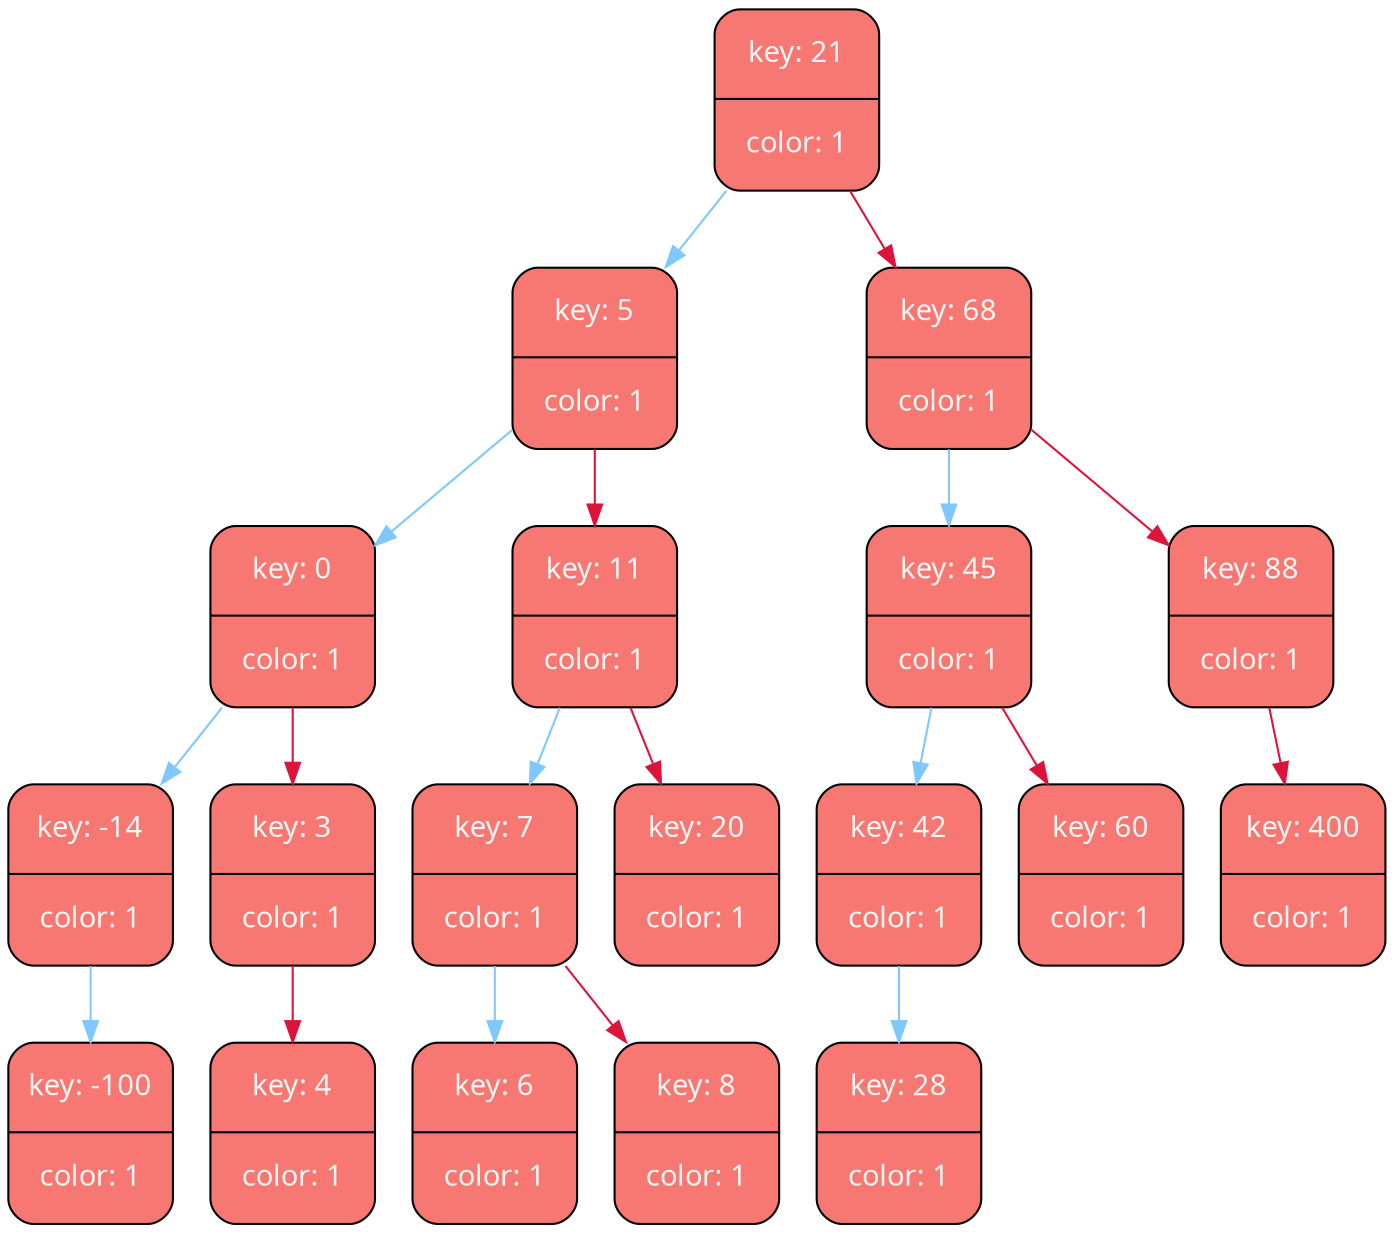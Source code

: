 digraph   
{
rankdir = ""
splines = "true"

node0x142705e30 [shape      = "Mrecord", width = 1.1, height = 1.21,  fillcolor   = "#F77772", style = "filled", fontcolor= " #FAF6F4", fontname = "Calibri", color = "1", label = "{key: 21| color: 1}"]
node0x142705e30 -> node0x142705d00 [color = "#7FC7FF", style = "", constraint = true, fillcolor = "#7FC7FF",   fontcolor = "", fontname = "Calibri", label = ""];
node0x142705d00 [shape      = "Mrecord", width = 1.1, height = 1.21,  fillcolor   = "#F77772", style = "filled", fontcolor= " #FAF6F4", fontname = "Calibri", color = "1", label = "{key: 5| color: 1}"]
node0x142705d00 -> node0x142705e90 [color = "#7FC7FF", style = "", constraint = true, fillcolor = "#7FC7FF",   fontcolor = "", fontname = "Calibri", label = ""];
node0x142705e90 [shape      = "Mrecord", width = 1.1, height = 1.21,  fillcolor   = "#F77772", style = "filled", fontcolor= " #FAF6F4", fontname = "Calibri", color = "1", label = "{key: 0| color: 1}"]
node0x142705e90 -> node0x142705e60 [color = "#7FC7FF", style = "", constraint = true, fillcolor = "#7FC7FF",   fontcolor = "", fontname = "Calibri", label = ""];
node0x142705e60 [shape      = "Mrecord", width = 1.1, height = 1.21,  fillcolor   = "#F77772", style = "filled", fontcolor= " #FAF6F4", fontname = "Calibri", color = "1", label = "{key: -14| color: 1}"]
node0x142705e60 -> node0x142705f80 [color = "#7FC7FF", style = "", constraint = true, fillcolor = "#7FC7FF",   fontcolor = "", fontname = "Calibri", label = ""];
node0x142705f80 [shape      = "Mrecord", width = 1.1, height = 1.21,  fillcolor   = "#F77772", style = "filled", fontcolor= " #FAF6F4", fontname = "Calibri", color = "1", label = "{key: -100| color: 1}"]
node0x142705e90 -> node0x142705ec0 [color = "#DC143C", style = "", constraint = true, fillcolor = "#DC143C",   fontcolor = "", fontname = "Calibri", label = ""];
node0x142705ec0 [shape      = "Mrecord", width = 1.1, height = 1.21,  fillcolor   = "#F77772", style = "filled", fontcolor= " #FAF6F4", fontname = "Calibri", color = "1", label = "{key: 3| color: 1}"]
node0x142705ec0 -> node0x142706070 [color = "#DC143C", style = "", constraint = true, fillcolor = "#DC143C",   fontcolor = "", fontname = "Calibri", label = ""];
node0x142706070 [shape      = "Mrecord", width = 1.1, height = 1.21,  fillcolor   = "#F77772", style = "filled", fontcolor= " #FAF6F4", fontname = "Calibri", color = "1", label = "{key: 4| color: 1}"]
node0x142705d00 -> node0x142705f20 [color = "#DC143C", style = "", constraint = true, fillcolor = "#DC143C",   fontcolor = "", fontname = "Calibri", label = ""];
node0x142705f20 [shape      = "Mrecord", width = 1.1, height = 1.21,  fillcolor   = "#F77772", style = "filled", fontcolor= " #FAF6F4", fontname = "Calibri", color = "1", label = "{key: 11| color: 1}"]
node0x142705f20 -> node0x1427060d0 [color = "#7FC7FF", style = "", constraint = true, fillcolor = "#7FC7FF",   fontcolor = "", fontname = "Calibri", label = ""];
node0x1427060d0 [shape      = "Mrecord", width = 1.1, height = 1.21,  fillcolor   = "#F77772", style = "filled", fontcolor= " #FAF6F4", fontname = "Calibri", color = "1", label = "{key: 7| color: 1}"]
node0x1427060d0 -> node0x1427060a0 [color = "#7FC7FF", style = "", constraint = true, fillcolor = "#7FC7FF",   fontcolor = "", fontname = "Calibri", label = ""];
node0x1427060a0 [shape      = "Mrecord", width = 1.1, height = 1.21,  fillcolor   = "#F77772", style = "filled", fontcolor= " #FAF6F4", fontname = "Calibri", color = "1", label = "{key: 6| color: 1}"]
node0x1427060d0 -> node0x142706100 [color = "#DC143C", style = "", constraint = true, fillcolor = "#DC143C",   fontcolor = "", fontname = "Calibri", label = ""];
node0x142706100 [shape      = "Mrecord", width = 1.1, height = 1.21,  fillcolor   = "#F77772", style = "filled", fontcolor= " #FAF6F4", fontname = "Calibri", color = "1", label = "{key: 8| color: 1}"]
node0x142705f20 -> node0x142705c80 [color = "#DC143C", style = "", constraint = true, fillcolor = "#DC143C",   fontcolor = "", fontname = "Calibri", label = ""];
node0x142705c80 [shape      = "Mrecord", width = 1.1, height = 1.21,  fillcolor   = "#F77772", style = "filled", fontcolor= " #FAF6F4", fontname = "Calibri", color = "1", label = "{key: 20| color: 1}"]
node0x142705e30 -> node0x142705fe0 [color = "#DC143C", style = "", constraint = true, fillcolor = "#DC143C",   fontcolor = "", fontname = "Calibri", label = ""];
node0x142705fe0 [shape      = "Mrecord", width = 1.1, height = 1.21,  fillcolor   = "#F77772", style = "filled", fontcolor= " #FAF6F4", fontname = "Calibri", color = "1", label = "{key: 68| color: 1}"]
node0x142705fe0 -> node0x142705f50 [color = "#7FC7FF", style = "", constraint = true, fillcolor = "#7FC7FF",   fontcolor = "", fontname = "Calibri", label = ""];
node0x142705f50 [shape      = "Mrecord", width = 1.1, height = 1.21,  fillcolor   = "#F77772", style = "filled", fontcolor= " #FAF6F4", fontname = "Calibri", color = "1", label = "{key: 45| color: 1}"]
node0x142705f50 -> node0x142705ef0 [color = "#7FC7FF", style = "", constraint = true, fillcolor = "#7FC7FF",   fontcolor = "", fontname = "Calibri", label = ""];
node0x142705ef0 [shape      = "Mrecord", width = 1.1, height = 1.21,  fillcolor   = "#F77772", style = "filled", fontcolor= " #FAF6F4", fontname = "Calibri", color = "1", label = "{key: 42| color: 1}"]
node0x142705ef0 -> node0x142706130 [color = "#7FC7FF", style = "", constraint = true, fillcolor = "#7FC7FF",   fontcolor = "", fontname = "Calibri", label = ""];
node0x142706130 [shape      = "Mrecord", width = 1.1, height = 1.21,  fillcolor   = "#F77772", style = "filled", fontcolor= " #FAF6F4", fontname = "Calibri", color = "1", label = "{key: 28| color: 1}"]
node0x142705f50 -> node0x142706040 [color = "#DC143C", style = "", constraint = true, fillcolor = "#DC143C",   fontcolor = "", fontname = "Calibri", label = ""];
node0x142706040 [shape      = "Mrecord", width = 1.1, height = 1.21,  fillcolor   = "#F77772", style = "filled", fontcolor= " #FAF6F4", fontname = "Calibri", color = "1", label = "{key: 60| color: 1}"]
node0x142705fe0 -> node0x142706010 [color = "#DC143C", style = "", constraint = true, fillcolor = "#DC143C",   fontcolor = "", fontname = "Calibri", label = ""];
node0x142706010 [shape      = "Mrecord", width = 1.1, height = 1.21,  fillcolor   = "#F77772", style = "filled", fontcolor= " #FAF6F4", fontname = "Calibri", color = "1", label = "{key: 88| color: 1}"]
node0x142706010 -> node0x142705fb0 [color = "#DC143C", style = "", constraint = true, fillcolor = "#DC143C",   fontcolor = "", fontname = "Calibri", label = ""];
node0x142705fb0 [shape      = "Mrecord", width = 1.1, height = 1.21,  fillcolor   = "#F77772", style = "filled", fontcolor= " #FAF6F4", fontname = "Calibri", color = "1", label = "{key: 400| color: 1}"]
}
